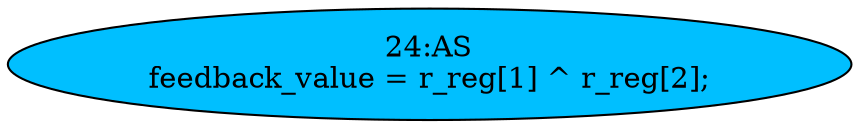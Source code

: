 strict digraph "" {
	node [label="\N"];
	"24:AS"	[ast="<pyverilog.vparser.ast.Assign object at 0x7f93080c6290>",
		def_var="['feedback_value']",
		fillcolor=deepskyblue,
		label="24:AS
feedback_value = r_reg[1] ^ r_reg[2];",
		statements="[]",
		style=filled,
		typ=Assign,
		use_var="['r_reg', 'r_reg']"];
}
